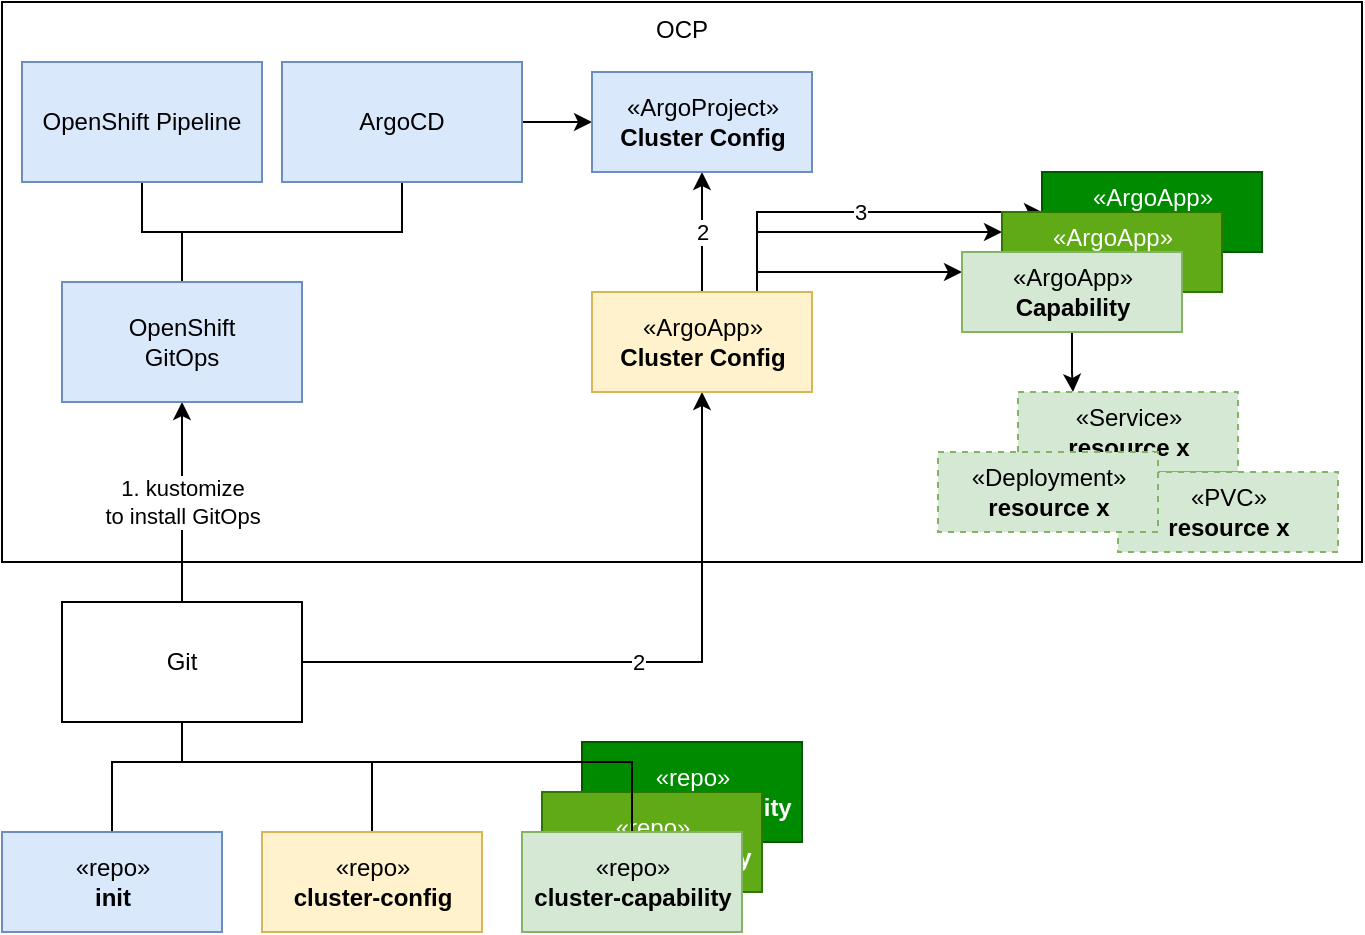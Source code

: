 <mxfile version="13.6.5">
    <diagram id="EUBwX-EN180V2tUBSlkA" name="AOD">
        <mxGraphModel dx="839" dy="760" grid="1" gridSize="10" guides="1" tooltips="1" connect="1" arrows="1" fold="1" page="1" pageScale="1" pageWidth="827" pageHeight="1169" background="#ffffff" math="0" shadow="0">
            <root>
                <mxCell id="0"/>
                <mxCell id="1" parent="0"/>
                <mxCell id="2" value="OCP" style="rounded=0;whiteSpace=wrap;html=1;verticalAlign=top;" parent="1" vertex="1">
                    <mxGeometry x="110" y="170" width="680" height="280" as="geometry"/>
                </mxCell>
                <mxCell id="35" value="«ArgoApp»&lt;br&gt;&lt;b&gt;Capability&lt;/b&gt;" style="html=1;fillColor=#008a00;strokeColor=#005700;fontColor=#ffffff;" vertex="1" parent="1">
                    <mxGeometry x="630" y="255" width="110" height="40" as="geometry"/>
                </mxCell>
                <mxCell id="22" value="«repo»&lt;br&gt;&lt;b&gt;cluster-capability&lt;/b&gt;" style="html=1;fillColor=#008a00;strokeColor=#005700;fontColor=#ffffff;" parent="1" vertex="1">
                    <mxGeometry x="400" y="540" width="110" height="50" as="geometry"/>
                </mxCell>
                <mxCell id="21" value="«repo»&lt;br&gt;&lt;b&gt;cluster-capability&lt;/b&gt;" style="html=1;fillColor=#60a917;strokeColor=#2D7600;fontColor=#ffffff;" parent="1" vertex="1">
                    <mxGeometry x="380" y="565" width="110" height="50" as="geometry"/>
                </mxCell>
                <mxCell id="15" value="2" style="edgeStyle=orthogonalEdgeStyle;rounded=0;orthogonalLoop=1;jettySize=auto;html=1;startArrow=none;startFill=0;endArrow=classic;endFill=1;" parent="1" source="3" target="31" edge="1">
                    <mxGeometry relative="1" as="geometry"/>
                </mxCell>
                <mxCell id="17" value="" style="edgeStyle=orthogonalEdgeStyle;rounded=0;orthogonalLoop=1;jettySize=auto;html=1;entryX=0.5;entryY=0;entryDx=0;entryDy=0;endArrow=none;endFill=0;" parent="1" source="3" target="18" edge="1">
                    <mxGeometry relative="1" as="geometry">
                        <Array as="points">
                            <mxPoint x="200" y="550"/>
                            <mxPoint x="165" y="550"/>
                        </Array>
                    </mxGeometry>
                </mxCell>
                <mxCell id="23" style="edgeStyle=orthogonalEdgeStyle;rounded=0;orthogonalLoop=1;jettySize=auto;html=1;entryX=0.5;entryY=0;entryDx=0;entryDy=0;endArrow=none;endFill=0;" parent="1" source="3" target="19" edge="1">
                    <mxGeometry relative="1" as="geometry">
                        <Array as="points">
                            <mxPoint x="200" y="550"/>
                            <mxPoint x="295" y="550"/>
                        </Array>
                    </mxGeometry>
                </mxCell>
                <mxCell id="24" style="edgeStyle=orthogonalEdgeStyle;rounded=0;orthogonalLoop=1;jettySize=auto;html=1;entryX=0.5;entryY=0;entryDx=0;entryDy=0;endArrow=none;endFill=0;" parent="1" source="3" target="20" edge="1">
                    <mxGeometry relative="1" as="geometry">
                        <Array as="points">
                            <mxPoint x="200" y="550"/>
                            <mxPoint x="425" y="550"/>
                        </Array>
                    </mxGeometry>
                </mxCell>
                <mxCell id="3" value="Git" style="rounded=0;whiteSpace=wrap;html=1;" parent="1" vertex="1">
                    <mxGeometry x="140" y="470" width="120" height="60" as="geometry"/>
                </mxCell>
                <mxCell id="5" value="1. kustomize &lt;br&gt;to install GitOps" style="edgeStyle=orthogonalEdgeStyle;rounded=0;orthogonalLoop=1;jettySize=auto;html=1;endArrow=none;endFill=0;startArrow=classic;startFill=1;" parent="1" source="4" target="3" edge="1">
                    <mxGeometry relative="1" as="geometry"/>
                </mxCell>
                <mxCell id="8" value="" style="edgeStyle=orthogonalEdgeStyle;rounded=0;orthogonalLoop=1;jettySize=auto;html=1;startArrow=none;startFill=0;endArrow=none;endFill=0;" parent="1" source="4" target="7" edge="1">
                    <mxGeometry relative="1" as="geometry"/>
                </mxCell>
                <mxCell id="10" value="" style="edgeStyle=orthogonalEdgeStyle;rounded=0;orthogonalLoop=1;jettySize=auto;html=1;startArrow=none;startFill=0;endArrow=none;endFill=0;" parent="1" source="4" target="9" edge="1">
                    <mxGeometry relative="1" as="geometry"/>
                </mxCell>
                <mxCell id="4" value="OpenShift&lt;br&gt;GitOps" style="rounded=0;whiteSpace=wrap;html=1;fillColor=#dae8fc;strokeColor=#6c8ebf;" parent="1" vertex="1">
                    <mxGeometry x="140" y="310" width="120" height="60" as="geometry"/>
                </mxCell>
                <mxCell id="12" value="" style="edgeStyle=orthogonalEdgeStyle;rounded=0;orthogonalLoop=1;jettySize=auto;html=1;startArrow=none;startFill=0;endArrow=classic;endFill=1;entryX=0;entryY=0.5;entryDx=0;entryDy=0;" parent="1" source="7" target="32" edge="1">
                    <mxGeometry relative="1" as="geometry"/>
                </mxCell>
                <mxCell id="7" value="ArgoCD" style="rounded=0;whiteSpace=wrap;html=1;fillColor=#dae8fc;strokeColor=#6c8ebf;" parent="1" vertex="1">
                    <mxGeometry x="250" y="200" width="120" height="60" as="geometry"/>
                </mxCell>
                <mxCell id="9" value="OpenShift Pipeline" style="rounded=0;whiteSpace=wrap;html=1;fillColor=#dae8fc;strokeColor=#6c8ebf;" parent="1" vertex="1">
                    <mxGeometry x="120" y="200" width="120" height="60" as="geometry"/>
                </mxCell>
                <mxCell id="14" value="2" style="edgeStyle=orthogonalEdgeStyle;rounded=0;orthogonalLoop=1;jettySize=auto;html=1;startArrow=classic;startFill=1;endArrow=none;endFill=0;entryX=0.5;entryY=0;entryDx=0;entryDy=0;exitX=0.5;exitY=1;exitDx=0;exitDy=0;" parent="1" source="32" target="31" edge="1">
                    <mxGeometry relative="1" as="geometry"/>
                </mxCell>
                <mxCell id="28" style="edgeStyle=orthogonalEdgeStyle;rounded=0;orthogonalLoop=1;jettySize=auto;html=1;entryX=0;entryY=0.25;entryDx=0;entryDy=0;exitX=0.75;exitY=0;exitDx=0;exitDy=0;" parent="1" source="31" target="34" edge="1">
                    <mxGeometry relative="1" as="geometry"/>
                </mxCell>
                <mxCell id="29" style="edgeStyle=orthogonalEdgeStyle;rounded=0;orthogonalLoop=1;jettySize=auto;html=1;entryX=0;entryY=0.25;entryDx=0;entryDy=0;exitX=0.75;exitY=0;exitDx=0;exitDy=0;" parent="1" source="31" target="33" edge="1">
                    <mxGeometry relative="1" as="geometry">
                        <Array as="points">
                            <mxPoint x="488" y="305"/>
                        </Array>
                    </mxGeometry>
                </mxCell>
                <mxCell id="30" value="3" style="edgeStyle=orthogonalEdgeStyle;rounded=0;orthogonalLoop=1;jettySize=auto;html=1;entryX=0;entryY=0.5;entryDx=0;entryDy=0;exitX=0.75;exitY=0;exitDx=0;exitDy=0;" parent="1" source="31" target="35" edge="1">
                    <mxGeometry relative="1" as="geometry"/>
                </mxCell>
                <mxCell id="18" value="«repo»&lt;br&gt;&lt;b&gt;init&lt;/b&gt;" style="html=1;fillColor=#dae8fc;strokeColor=#6c8ebf;" parent="1" vertex="1">
                    <mxGeometry x="110" y="585" width="110" height="50" as="geometry"/>
                </mxCell>
                <mxCell id="19" value="«repo»&lt;br&gt;&lt;b&gt;cluster-config&lt;/b&gt;" style="html=1;fillColor=#fff2cc;strokeColor=#d6b656;" parent="1" vertex="1">
                    <mxGeometry x="240" y="585" width="110" height="50" as="geometry"/>
                </mxCell>
                <mxCell id="20" value="«repo»&lt;br&gt;&lt;b&gt;cluster-capability&lt;/b&gt;" style="html=1;fillColor=#d5e8d4;strokeColor=#82b366;" parent="1" vertex="1">
                    <mxGeometry x="370" y="585" width="110" height="50" as="geometry"/>
                </mxCell>
                <mxCell id="31" value="«ArgoApp»&lt;br&gt;&lt;b&gt;Cluster Config&lt;/b&gt;" style="html=1;fillColor=#fff2cc;strokeColor=#d6b656;" vertex="1" parent="1">
                    <mxGeometry x="405" y="315" width="110" height="50" as="geometry"/>
                </mxCell>
                <mxCell id="32" value="«ArgoProject»&lt;br&gt;&lt;b&gt;Cluster Config&lt;/b&gt;" style="html=1;fillColor=#dae8fc;strokeColor=#6c8ebf;" vertex="1" parent="1">
                    <mxGeometry x="405" y="205" width="110" height="50" as="geometry"/>
                </mxCell>
                <mxCell id="34" value="«ArgoApp»&lt;br&gt;&lt;b&gt;Capability&lt;/b&gt;" style="html=1;fillColor=#60a917;strokeColor=#2D7600;fontColor=#ffffff;" vertex="1" parent="1">
                    <mxGeometry x="610" y="275" width="110" height="40" as="geometry"/>
                </mxCell>
                <mxCell id="39" style="edgeStyle=orthogonalEdgeStyle;rounded=0;orthogonalLoop=1;jettySize=auto;html=1;entryX=0.25;entryY=0;entryDx=0;entryDy=0;" edge="1" parent="1" source="33" target="37">
                    <mxGeometry relative="1" as="geometry"/>
                </mxCell>
                <mxCell id="33" value="«ArgoApp»&lt;br&gt;&lt;b&gt;Capability&lt;/b&gt;" style="html=1;fillColor=#d5e8d4;strokeColor=#82b366;" vertex="1" parent="1">
                    <mxGeometry x="590" y="295" width="110" height="40" as="geometry"/>
                </mxCell>
                <mxCell id="37" value="«Service»&lt;br&gt;&lt;b&gt;resource x&lt;/b&gt;" style="html=1;fillColor=#d5e8d4;strokeColor=#82b366;dashed=1;" vertex="1" parent="1">
                    <mxGeometry x="618" y="365" width="110" height="40" as="geometry"/>
                </mxCell>
                <mxCell id="38" value="«PVC»&lt;br&gt;&lt;b&gt;resource x&lt;/b&gt;" style="html=1;fillColor=#d5e8d4;strokeColor=#82b366;dashed=1;" vertex="1" parent="1">
                    <mxGeometry x="668" y="405" width="110" height="40" as="geometry"/>
                </mxCell>
                <mxCell id="36" value="«Deployment»&lt;br&gt;&lt;b&gt;resource x&lt;/b&gt;" style="html=1;fillColor=#d5e8d4;strokeColor=#82b366;dashed=1;" vertex="1" parent="1">
                    <mxGeometry x="578" y="395" width="110" height="40" as="geometry"/>
                </mxCell>
            </root>
        </mxGraphModel>
    </diagram>
</mxfile>
